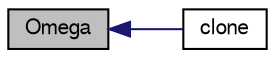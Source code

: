 digraph "Omega"
{
  bgcolor="transparent";
  edge [fontname="FreeSans",fontsize="10",labelfontname="FreeSans",labelfontsize="10"];
  node [fontname="FreeSans",fontsize="10",shape=record];
  rankdir="LR";
  Node328 [label="Omega",height=0.2,width=0.4,color="black", fillcolor="grey75", style="filled", fontcolor="black"];
  Node328 -> Node329 [dir="back",color="midnightblue",fontsize="10",style="solid",fontname="FreeSans"];
  Node329 [label="clone",height=0.2,width=0.4,color="black",URL="$a21898.html#a6a61e17cedf023c4bc8d5a6924f59d2c",tooltip="Return clone. "];
}
